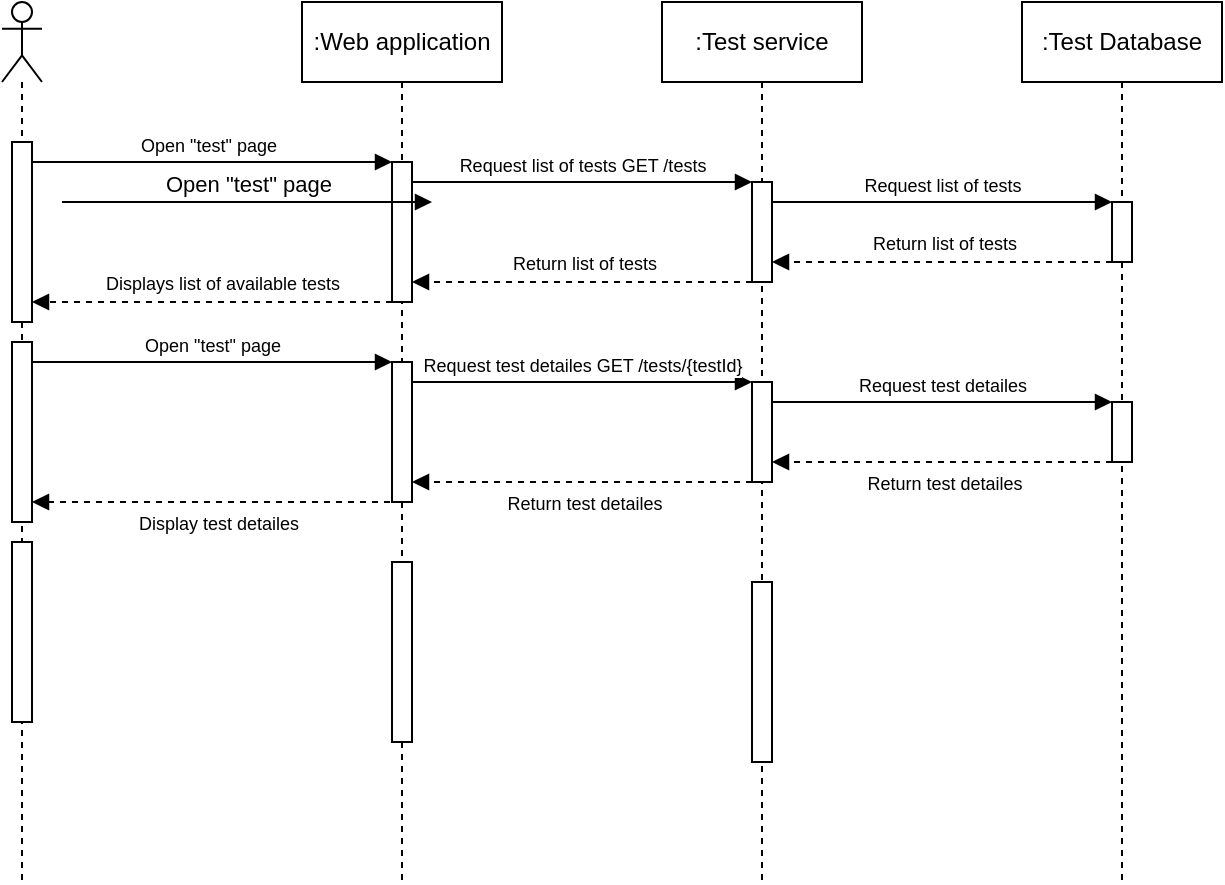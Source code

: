 <mxfile version="24.8.3">
  <diagram name="Page-1" id="2YBvvXClWsGukQMizWep">
    <mxGraphModel dx="772" dy="323" grid="1" gridSize="10" guides="1" tooltips="1" connect="1" arrows="1" fold="1" page="1" pageScale="1" pageWidth="850" pageHeight="1100" math="0" shadow="0">
      <root>
        <mxCell id="0" />
        <mxCell id="1" parent="0" />
        <mxCell id="aM9ryv3xv72pqoxQDRHE-5" value=":Web application" style="shape=umlLifeline;perimeter=lifelinePerimeter;whiteSpace=wrap;html=1;container=0;dropTarget=0;collapsible=0;recursiveResize=0;outlineConnect=0;portConstraint=eastwest;newEdgeStyle={&quot;edgeStyle&quot;:&quot;elbowEdgeStyle&quot;,&quot;elbow&quot;:&quot;vertical&quot;,&quot;curved&quot;:0,&quot;rounded&quot;:0};" parent="1" vertex="1">
          <mxGeometry x="220" y="40" width="100" height="440" as="geometry" />
        </mxCell>
        <mxCell id="aM9ryv3xv72pqoxQDRHE-6" value="" style="html=1;points=[];perimeter=orthogonalPerimeter;outlineConnect=0;targetShapes=umlLifeline;portConstraint=eastwest;newEdgeStyle={&quot;edgeStyle&quot;:&quot;elbowEdgeStyle&quot;,&quot;elbow&quot;:&quot;vertical&quot;,&quot;curved&quot;:0,&quot;rounded&quot;:0};" parent="aM9ryv3xv72pqoxQDRHE-5" vertex="1">
          <mxGeometry x="45" y="80" width="10" height="70" as="geometry" />
        </mxCell>
        <mxCell id="39v9czoNlQf4BttYvMbY-19" value="" style="html=1;points=[];perimeter=orthogonalPerimeter;outlineConnect=0;targetShapes=umlLifeline;portConstraint=eastwest;newEdgeStyle={&quot;edgeStyle&quot;:&quot;elbowEdgeStyle&quot;,&quot;elbow&quot;:&quot;vertical&quot;,&quot;curved&quot;:0,&quot;rounded&quot;:0};" vertex="1" parent="aM9ryv3xv72pqoxQDRHE-5">
          <mxGeometry x="45" y="180" width="10" height="70" as="geometry" />
        </mxCell>
        <mxCell id="39v9czoNlQf4BttYvMbY-35" value="" style="html=1;points=[];perimeter=orthogonalPerimeter;outlineConnect=0;targetShapes=umlLifeline;portConstraint=eastwest;newEdgeStyle={&quot;edgeStyle&quot;:&quot;elbowEdgeStyle&quot;,&quot;elbow&quot;:&quot;vertical&quot;,&quot;curved&quot;:0,&quot;rounded&quot;:0};" vertex="1" parent="aM9ryv3xv72pqoxQDRHE-5">
          <mxGeometry x="45" y="280" width="10" height="90" as="geometry" />
        </mxCell>
        <mxCell id="aM9ryv3xv72pqoxQDRHE-7" value="&lt;font style=&quot;font-size: 9px;&quot;&gt;Open &quot;test&quot; page&lt;/font&gt;" style="html=1;verticalAlign=bottom;endArrow=block;edgeStyle=elbowEdgeStyle;elbow=horizontal;curved=0;rounded=0;" parent="1" source="39v9czoNlQf4BttYvMbY-2" target="aM9ryv3xv72pqoxQDRHE-6" edge="1">
          <mxGeometry relative="1" as="geometry">
            <mxPoint x="75" y="120" as="sourcePoint" />
            <Array as="points">
              <mxPoint x="180" y="120" />
            </Array>
          </mxGeometry>
        </mxCell>
        <mxCell id="44KCodyNKhrzIwBNRvy1-4" value=":Test Database" style="shape=umlLifeline;perimeter=lifelinePerimeter;whiteSpace=wrap;html=1;container=0;dropTarget=0;collapsible=0;recursiveResize=0;outlineConnect=0;portConstraint=eastwest;newEdgeStyle={&quot;edgeStyle&quot;:&quot;elbowEdgeStyle&quot;,&quot;elbow&quot;:&quot;vertical&quot;,&quot;curved&quot;:0,&quot;rounded&quot;:0};" parent="1" vertex="1">
          <mxGeometry x="580" y="40" width="100" height="440" as="geometry" />
        </mxCell>
        <mxCell id="44KCodyNKhrzIwBNRvy1-5" value="" style="html=1;points=[];perimeter=orthogonalPerimeter;outlineConnect=0;targetShapes=umlLifeline;portConstraint=eastwest;newEdgeStyle={&quot;edgeStyle&quot;:&quot;elbowEdgeStyle&quot;,&quot;elbow&quot;:&quot;vertical&quot;,&quot;curved&quot;:0,&quot;rounded&quot;:0};" parent="44KCodyNKhrzIwBNRvy1-4" vertex="1">
          <mxGeometry x="45" y="100" width="10" height="30" as="geometry" />
        </mxCell>
        <mxCell id="39v9czoNlQf4BttYvMbY-17" value="" style="html=1;points=[];perimeter=orthogonalPerimeter;outlineConnect=0;targetShapes=umlLifeline;portConstraint=eastwest;newEdgeStyle={&quot;edgeStyle&quot;:&quot;elbowEdgeStyle&quot;,&quot;elbow&quot;:&quot;vertical&quot;,&quot;curved&quot;:0,&quot;rounded&quot;:0};" vertex="1" parent="44KCodyNKhrzIwBNRvy1-4">
          <mxGeometry x="45" y="200" width="10" height="30" as="geometry" />
        </mxCell>
        <mxCell id="44KCodyNKhrzIwBNRvy1-6" value=":Test service" style="shape=umlLifeline;perimeter=lifelinePerimeter;whiteSpace=wrap;html=1;container=0;dropTarget=0;collapsible=0;recursiveResize=0;outlineConnect=0;portConstraint=eastwest;newEdgeStyle={&quot;edgeStyle&quot;:&quot;elbowEdgeStyle&quot;,&quot;elbow&quot;:&quot;vertical&quot;,&quot;curved&quot;:0,&quot;rounded&quot;:0};" parent="1" vertex="1">
          <mxGeometry x="400" y="40" width="100" height="440" as="geometry" />
        </mxCell>
        <mxCell id="44KCodyNKhrzIwBNRvy1-7" value="" style="html=1;points=[];perimeter=orthogonalPerimeter;outlineConnect=0;targetShapes=umlLifeline;portConstraint=eastwest;newEdgeStyle={&quot;edgeStyle&quot;:&quot;elbowEdgeStyle&quot;,&quot;elbow&quot;:&quot;vertical&quot;,&quot;curved&quot;:0,&quot;rounded&quot;:0};" parent="44KCodyNKhrzIwBNRvy1-6" vertex="1">
          <mxGeometry x="45" y="90" width="10" height="50" as="geometry" />
        </mxCell>
        <mxCell id="39v9czoNlQf4BttYvMbY-18" value="" style="html=1;points=[];perimeter=orthogonalPerimeter;outlineConnect=0;targetShapes=umlLifeline;portConstraint=eastwest;newEdgeStyle={&quot;edgeStyle&quot;:&quot;elbowEdgeStyle&quot;,&quot;elbow&quot;:&quot;vertical&quot;,&quot;curved&quot;:0,&quot;rounded&quot;:0};" vertex="1" parent="44KCodyNKhrzIwBNRvy1-6">
          <mxGeometry x="45" y="190" width="10" height="50" as="geometry" />
        </mxCell>
        <mxCell id="39v9czoNlQf4BttYvMbY-34" value="" style="html=1;points=[];perimeter=orthogonalPerimeter;outlineConnect=0;targetShapes=umlLifeline;portConstraint=eastwest;newEdgeStyle={&quot;edgeStyle&quot;:&quot;elbowEdgeStyle&quot;,&quot;elbow&quot;:&quot;vertical&quot;,&quot;curved&quot;:0,&quot;rounded&quot;:0};" vertex="1" parent="44KCodyNKhrzIwBNRvy1-6">
          <mxGeometry x="45" y="290" width="10" height="90" as="geometry" />
        </mxCell>
        <mxCell id="39v9czoNlQf4BttYvMbY-2" value="" style="shape=umlLifeline;perimeter=lifelinePerimeter;whiteSpace=wrap;html=1;container=1;dropTarget=0;collapsible=0;recursiveResize=0;outlineConnect=0;portConstraint=eastwest;newEdgeStyle={&quot;curved&quot;:0,&quot;rounded&quot;:0};participant=umlActor;" vertex="1" parent="1">
          <mxGeometry x="70" y="40" width="20" height="440" as="geometry" />
        </mxCell>
        <mxCell id="39v9czoNlQf4BttYvMbY-6" value="" style="html=1;points=[];perimeter=orthogonalPerimeter;outlineConnect=0;targetShapes=umlLifeline;portConstraint=eastwest;newEdgeStyle={&quot;edgeStyle&quot;:&quot;elbowEdgeStyle&quot;,&quot;elbow&quot;:&quot;vertical&quot;,&quot;curved&quot;:0,&quot;rounded&quot;:0};" vertex="1" parent="39v9czoNlQf4BttYvMbY-2">
          <mxGeometry x="5" y="70" width="10" height="90" as="geometry" />
        </mxCell>
        <mxCell id="39v9czoNlQf4BttYvMbY-10" value="" style="html=1;points=[];perimeter=orthogonalPerimeter;outlineConnect=0;targetShapes=umlLifeline;portConstraint=eastwest;newEdgeStyle={&quot;edgeStyle&quot;:&quot;elbowEdgeStyle&quot;,&quot;elbow&quot;:&quot;vertical&quot;,&quot;curved&quot;:0,&quot;rounded&quot;:0};" vertex="1" parent="39v9czoNlQf4BttYvMbY-2">
          <mxGeometry x="5" y="170" width="10" height="90" as="geometry" />
        </mxCell>
        <mxCell id="39v9czoNlQf4BttYvMbY-32" value="" style="html=1;points=[];perimeter=orthogonalPerimeter;outlineConnect=0;targetShapes=umlLifeline;portConstraint=eastwest;newEdgeStyle={&quot;edgeStyle&quot;:&quot;elbowEdgeStyle&quot;,&quot;elbow&quot;:&quot;vertical&quot;,&quot;curved&quot;:0,&quot;rounded&quot;:0};" vertex="1" parent="39v9czoNlQf4BttYvMbY-2">
          <mxGeometry x="5" y="270" width="10" height="90" as="geometry" />
        </mxCell>
        <mxCell id="39v9czoNlQf4BttYvMbY-3" value="&lt;font style=&quot;font-size: 9px;&quot;&gt;Request list of tests GET /tests&lt;/font&gt;" style="html=1;verticalAlign=bottom;endArrow=block;edgeStyle=elbowEdgeStyle;elbow=vertical;curved=0;rounded=0;" edge="1" parent="1">
          <mxGeometry relative="1" as="geometry">
            <mxPoint x="275" y="130" as="sourcePoint" />
            <Array as="points">
              <mxPoint x="385" y="130" />
            </Array>
            <mxPoint x="445" y="130" as="targetPoint" />
          </mxGeometry>
        </mxCell>
        <mxCell id="39v9czoNlQf4BttYvMbY-4" value="&lt;font style=&quot;font-size: 9px;&quot;&gt;Request list of tests&lt;/font&gt;" style="html=1;verticalAlign=bottom;endArrow=block;edgeStyle=elbowEdgeStyle;elbow=vertical;curved=0;rounded=0;" edge="1" parent="1" source="44KCodyNKhrzIwBNRvy1-7" target="44KCodyNKhrzIwBNRvy1-5">
          <mxGeometry relative="1" as="geometry">
            <mxPoint x="460" y="140" as="sourcePoint" />
            <Array as="points">
              <mxPoint x="560" y="140" />
            </Array>
            <mxPoint x="620" y="140" as="targetPoint" />
          </mxGeometry>
        </mxCell>
        <mxCell id="39v9czoNlQf4BttYvMbY-11" value="&lt;font style=&quot;font-size: 9px;&quot;&gt;Open &quot;test&quot; page&lt;/font&gt;" style="html=1;verticalAlign=bottom;endArrow=block;edgeStyle=elbowEdgeStyle;elbow=vertical;curved=0;rounded=0;" edge="1" parent="1" target="39v9czoNlQf4BttYvMbY-19">
          <mxGeometry relative="1" as="geometry">
            <mxPoint x="85" y="220" as="sourcePoint" />
            <Array as="points">
              <mxPoint x="190" y="220" />
            </Array>
            <mxPoint x="250" y="220" as="targetPoint" />
          </mxGeometry>
        </mxCell>
        <mxCell id="39v9czoNlQf4BttYvMbY-12" value="Open &quot;test&quot; page" style="html=1;verticalAlign=bottom;endArrow=block;edgeStyle=elbowEdgeStyle;elbow=vertical;curved=0;rounded=0;" edge="1" parent="1">
          <mxGeometry relative="1" as="geometry">
            <mxPoint x="100" y="140" as="sourcePoint" />
            <Array as="points">
              <mxPoint x="200" y="140" />
            </Array>
            <mxPoint x="285" y="140" as="targetPoint" />
          </mxGeometry>
        </mxCell>
        <mxCell id="39v9czoNlQf4BttYvMbY-13" value="&lt;font style=&quot;font-size: 9px;&quot;&gt;Request test detailes&lt;/font&gt;" style="html=1;verticalAlign=bottom;endArrow=block;edgeStyle=elbowEdgeStyle;elbow=vertical;curved=0;rounded=0;" edge="1" parent="1" source="39v9czoNlQf4BttYvMbY-18" target="39v9czoNlQf4BttYvMbY-17">
          <mxGeometry relative="1" as="geometry">
            <mxPoint x="450" y="240" as="sourcePoint" />
            <Array as="points">
              <mxPoint x="550" y="240" />
            </Array>
            <mxPoint x="620" y="240" as="targetPoint" />
          </mxGeometry>
        </mxCell>
        <mxCell id="39v9czoNlQf4BttYvMbY-14" value="&lt;font style=&quot;font-size: 9px;&quot;&gt;Request test detailes GET /tests/{testId}&lt;/font&gt;" style="html=1;verticalAlign=bottom;endArrow=block;edgeStyle=elbowEdgeStyle;elbow=vertical;curved=0;rounded=0;" edge="1" parent="1" source="39v9czoNlQf4BttYvMbY-19" target="39v9czoNlQf4BttYvMbY-18">
          <mxGeometry relative="1" as="geometry">
            <mxPoint x="280" y="230" as="sourcePoint" />
            <Array as="points">
              <mxPoint x="380" y="230" />
            </Array>
            <mxPoint x="465" y="230" as="targetPoint" />
          </mxGeometry>
        </mxCell>
        <mxCell id="39v9czoNlQf4BttYvMbY-20" value="" style="html=1;verticalAlign=bottom;labelBackgroundColor=none;endArrow=block;endFill=1;dashed=1;rounded=0;" edge="1" parent="1">
          <mxGeometry width="160" relative="1" as="geometry">
            <mxPoint x="625" y="170" as="sourcePoint" />
            <mxPoint x="455" y="170" as="targetPoint" />
          </mxGeometry>
        </mxCell>
        <mxCell id="39v9czoNlQf4BttYvMbY-21" value="&lt;font style=&quot;font-size: 9px;&quot;&gt;Return list of tests&lt;/font&gt;" style="edgeLabel;html=1;align=center;verticalAlign=middle;resizable=0;points=[];" vertex="1" connectable="0" parent="39v9czoNlQf4BttYvMbY-20">
          <mxGeometry x="-0.04" y="-3" relative="1" as="geometry">
            <mxPoint x="-3" y="-7" as="offset" />
          </mxGeometry>
        </mxCell>
        <mxCell id="39v9czoNlQf4BttYvMbY-22" value="" style="html=1;verticalAlign=bottom;labelBackgroundColor=none;endArrow=block;endFill=1;dashed=1;rounded=0;" edge="1" parent="1">
          <mxGeometry width="160" relative="1" as="geometry">
            <mxPoint x="625" y="270" as="sourcePoint" />
            <mxPoint x="455" y="270" as="targetPoint" />
          </mxGeometry>
        </mxCell>
        <mxCell id="39v9czoNlQf4BttYvMbY-23" value="&lt;font style=&quot;font-size: 9px;&quot;&gt;Return test detailes&lt;/font&gt;" style="edgeLabel;html=1;align=center;verticalAlign=middle;resizable=0;points=[];" vertex="1" connectable="0" parent="39v9czoNlQf4BttYvMbY-22">
          <mxGeometry x="-0.04" y="-3" relative="1" as="geometry">
            <mxPoint x="-3" y="13" as="offset" />
          </mxGeometry>
        </mxCell>
        <mxCell id="39v9czoNlQf4BttYvMbY-24" value="" style="html=1;verticalAlign=bottom;labelBackgroundColor=none;endArrow=block;endFill=1;dashed=1;rounded=0;" edge="1" parent="1">
          <mxGeometry width="160" relative="1" as="geometry">
            <mxPoint x="265" y="190" as="sourcePoint" />
            <mxPoint x="85" y="190" as="targetPoint" />
          </mxGeometry>
        </mxCell>
        <mxCell id="39v9czoNlQf4BttYvMbY-25" value="&lt;font style=&quot;font-size: 9px;&quot;&gt;Displays list of available tests&lt;/font&gt;" style="edgeLabel;html=1;align=center;verticalAlign=middle;resizable=0;points=[];" vertex="1" connectable="0" parent="39v9czoNlQf4BttYvMbY-24">
          <mxGeometry x="-0.04" y="-3" relative="1" as="geometry">
            <mxPoint x="1" y="-7" as="offset" />
          </mxGeometry>
        </mxCell>
        <mxCell id="39v9czoNlQf4BttYvMbY-26" value="" style="html=1;verticalAlign=bottom;labelBackgroundColor=none;endArrow=block;endFill=1;dashed=1;rounded=0;" edge="1" parent="1">
          <mxGeometry width="160" relative="1" as="geometry">
            <mxPoint x="445" y="180" as="sourcePoint" />
            <mxPoint x="275" y="180" as="targetPoint" />
          </mxGeometry>
        </mxCell>
        <mxCell id="39v9czoNlQf4BttYvMbY-27" value="&lt;font style=&quot;font-size: 9px;&quot;&gt;Return list of tests&lt;/font&gt;" style="edgeLabel;html=1;align=center;verticalAlign=middle;resizable=0;points=[];" vertex="1" connectable="0" parent="39v9czoNlQf4BttYvMbY-26">
          <mxGeometry x="-0.04" y="-3" relative="1" as="geometry">
            <mxPoint x="-3" y="-7" as="offset" />
          </mxGeometry>
        </mxCell>
        <mxCell id="39v9czoNlQf4BttYvMbY-28" value="" style="html=1;verticalAlign=bottom;labelBackgroundColor=none;endArrow=block;endFill=1;dashed=1;rounded=0;" edge="1" parent="1">
          <mxGeometry width="160" relative="1" as="geometry">
            <mxPoint x="445" y="280" as="sourcePoint" />
            <mxPoint x="275" y="280" as="targetPoint" />
          </mxGeometry>
        </mxCell>
        <mxCell id="39v9czoNlQf4BttYvMbY-29" value="&lt;font style=&quot;font-size: 9px;&quot;&gt;Return test detailes&lt;/font&gt;" style="edgeLabel;html=1;align=center;verticalAlign=middle;resizable=0;points=[];" vertex="1" connectable="0" parent="39v9czoNlQf4BttYvMbY-28">
          <mxGeometry x="-0.04" y="-3" relative="1" as="geometry">
            <mxPoint x="-3" y="13" as="offset" />
          </mxGeometry>
        </mxCell>
        <mxCell id="39v9czoNlQf4BttYvMbY-30" value="" style="html=1;verticalAlign=bottom;labelBackgroundColor=none;endArrow=block;endFill=1;dashed=1;rounded=0;" edge="1" parent="1" target="39v9czoNlQf4BttYvMbY-10">
          <mxGeometry width="160" relative="1" as="geometry">
            <mxPoint x="270" y="290" as="sourcePoint" />
            <mxPoint x="90.0" y="290" as="targetPoint" />
          </mxGeometry>
        </mxCell>
        <mxCell id="39v9czoNlQf4BttYvMbY-31" value="&lt;font style=&quot;font-size: 9px;&quot;&gt;Display test detailes&lt;/font&gt;" style="edgeLabel;html=1;align=center;verticalAlign=middle;resizable=0;points=[];" vertex="1" connectable="0" parent="39v9czoNlQf4BttYvMbY-30">
          <mxGeometry x="-0.04" y="-3" relative="1" as="geometry">
            <mxPoint x="-3" y="13" as="offset" />
          </mxGeometry>
        </mxCell>
      </root>
    </mxGraphModel>
  </diagram>
</mxfile>
